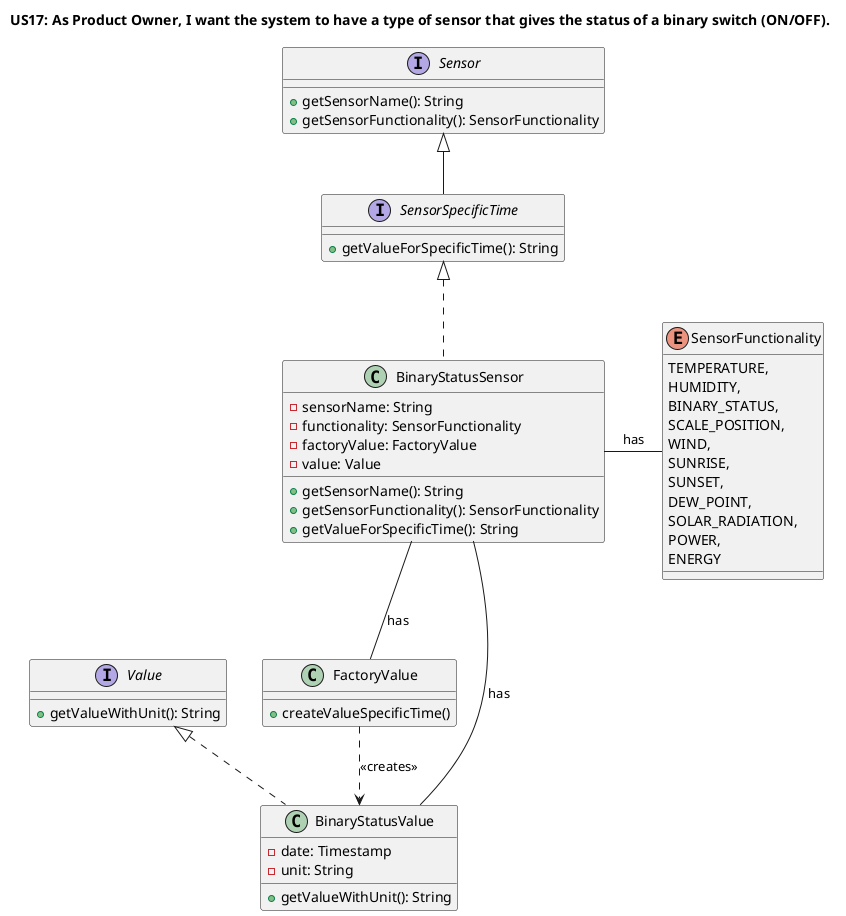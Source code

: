 @startuml
title US17: As Product Owner, I want the system to have a type of sensor that gives the status of a binary switch (ON/OFF).
'https://plantuml.com/class-diagram


class BinaryStatusSensor implements SensorSpecificTime{
-sensorName: String
-functionality: SensorFunctionality
-factoryValue: FactoryValue
-value: Value
+getSensorName(): String
+getSensorFunctionality(): SensorFunctionality
+getValueForSpecificTime(): String
}

class FactoryValue {
+createValueSpecificTime()
}

enum SensorFunctionality {
TEMPERATURE,
HUMIDITY,
BINARY_STATUS,
SCALE_POSITION,
WIND,
SUNRISE,
SUNSET,
DEW_POINT,
SOLAR_RADIATION,
POWER,
ENERGY
}

class BinaryStatusValue implements Value{
-date: Timestamp
-unit: String
+getValueWithUnit(): String
}

interface Sensor {
+getSensorName(): String
+getSensorFunctionality(): SensorFunctionality
}

interface SensorSpecificTime extends Sensor{
+getValueForSpecificTime(): String
}

interface Value {
+getValueWithUnit(): String
}

FactoryValue ..> BinaryStatusValue: <<creates>>
BinaryStatusSensor -- FactoryValue: has
BinaryStatusSensor - SensorFunctionality: has
BinaryStatusValue - BinaryStatusSensor : has

@enduml
